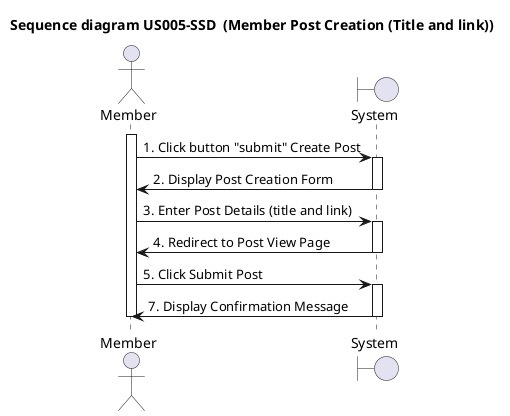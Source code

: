 @startuml US005d-SSD
title Sequence diagram US005-SSD  (Member Post Creation (Title and link))

actor Member
boundary System

activate Member


Member -> System: 1. Click button "submit" Create Post
activate System

System -> Member: 2. Display Post Creation Form
deactivate System

Member -> System: 3. Enter Post Details (title and link)
activate System

System -> Member: 4. Redirect to Post View Page
deactivate System

Member -> System: 5. Click Submit Post
activate System

System -> Member: 7. Display Confirmation Message
deactivate System
deactivate Member

@enduml